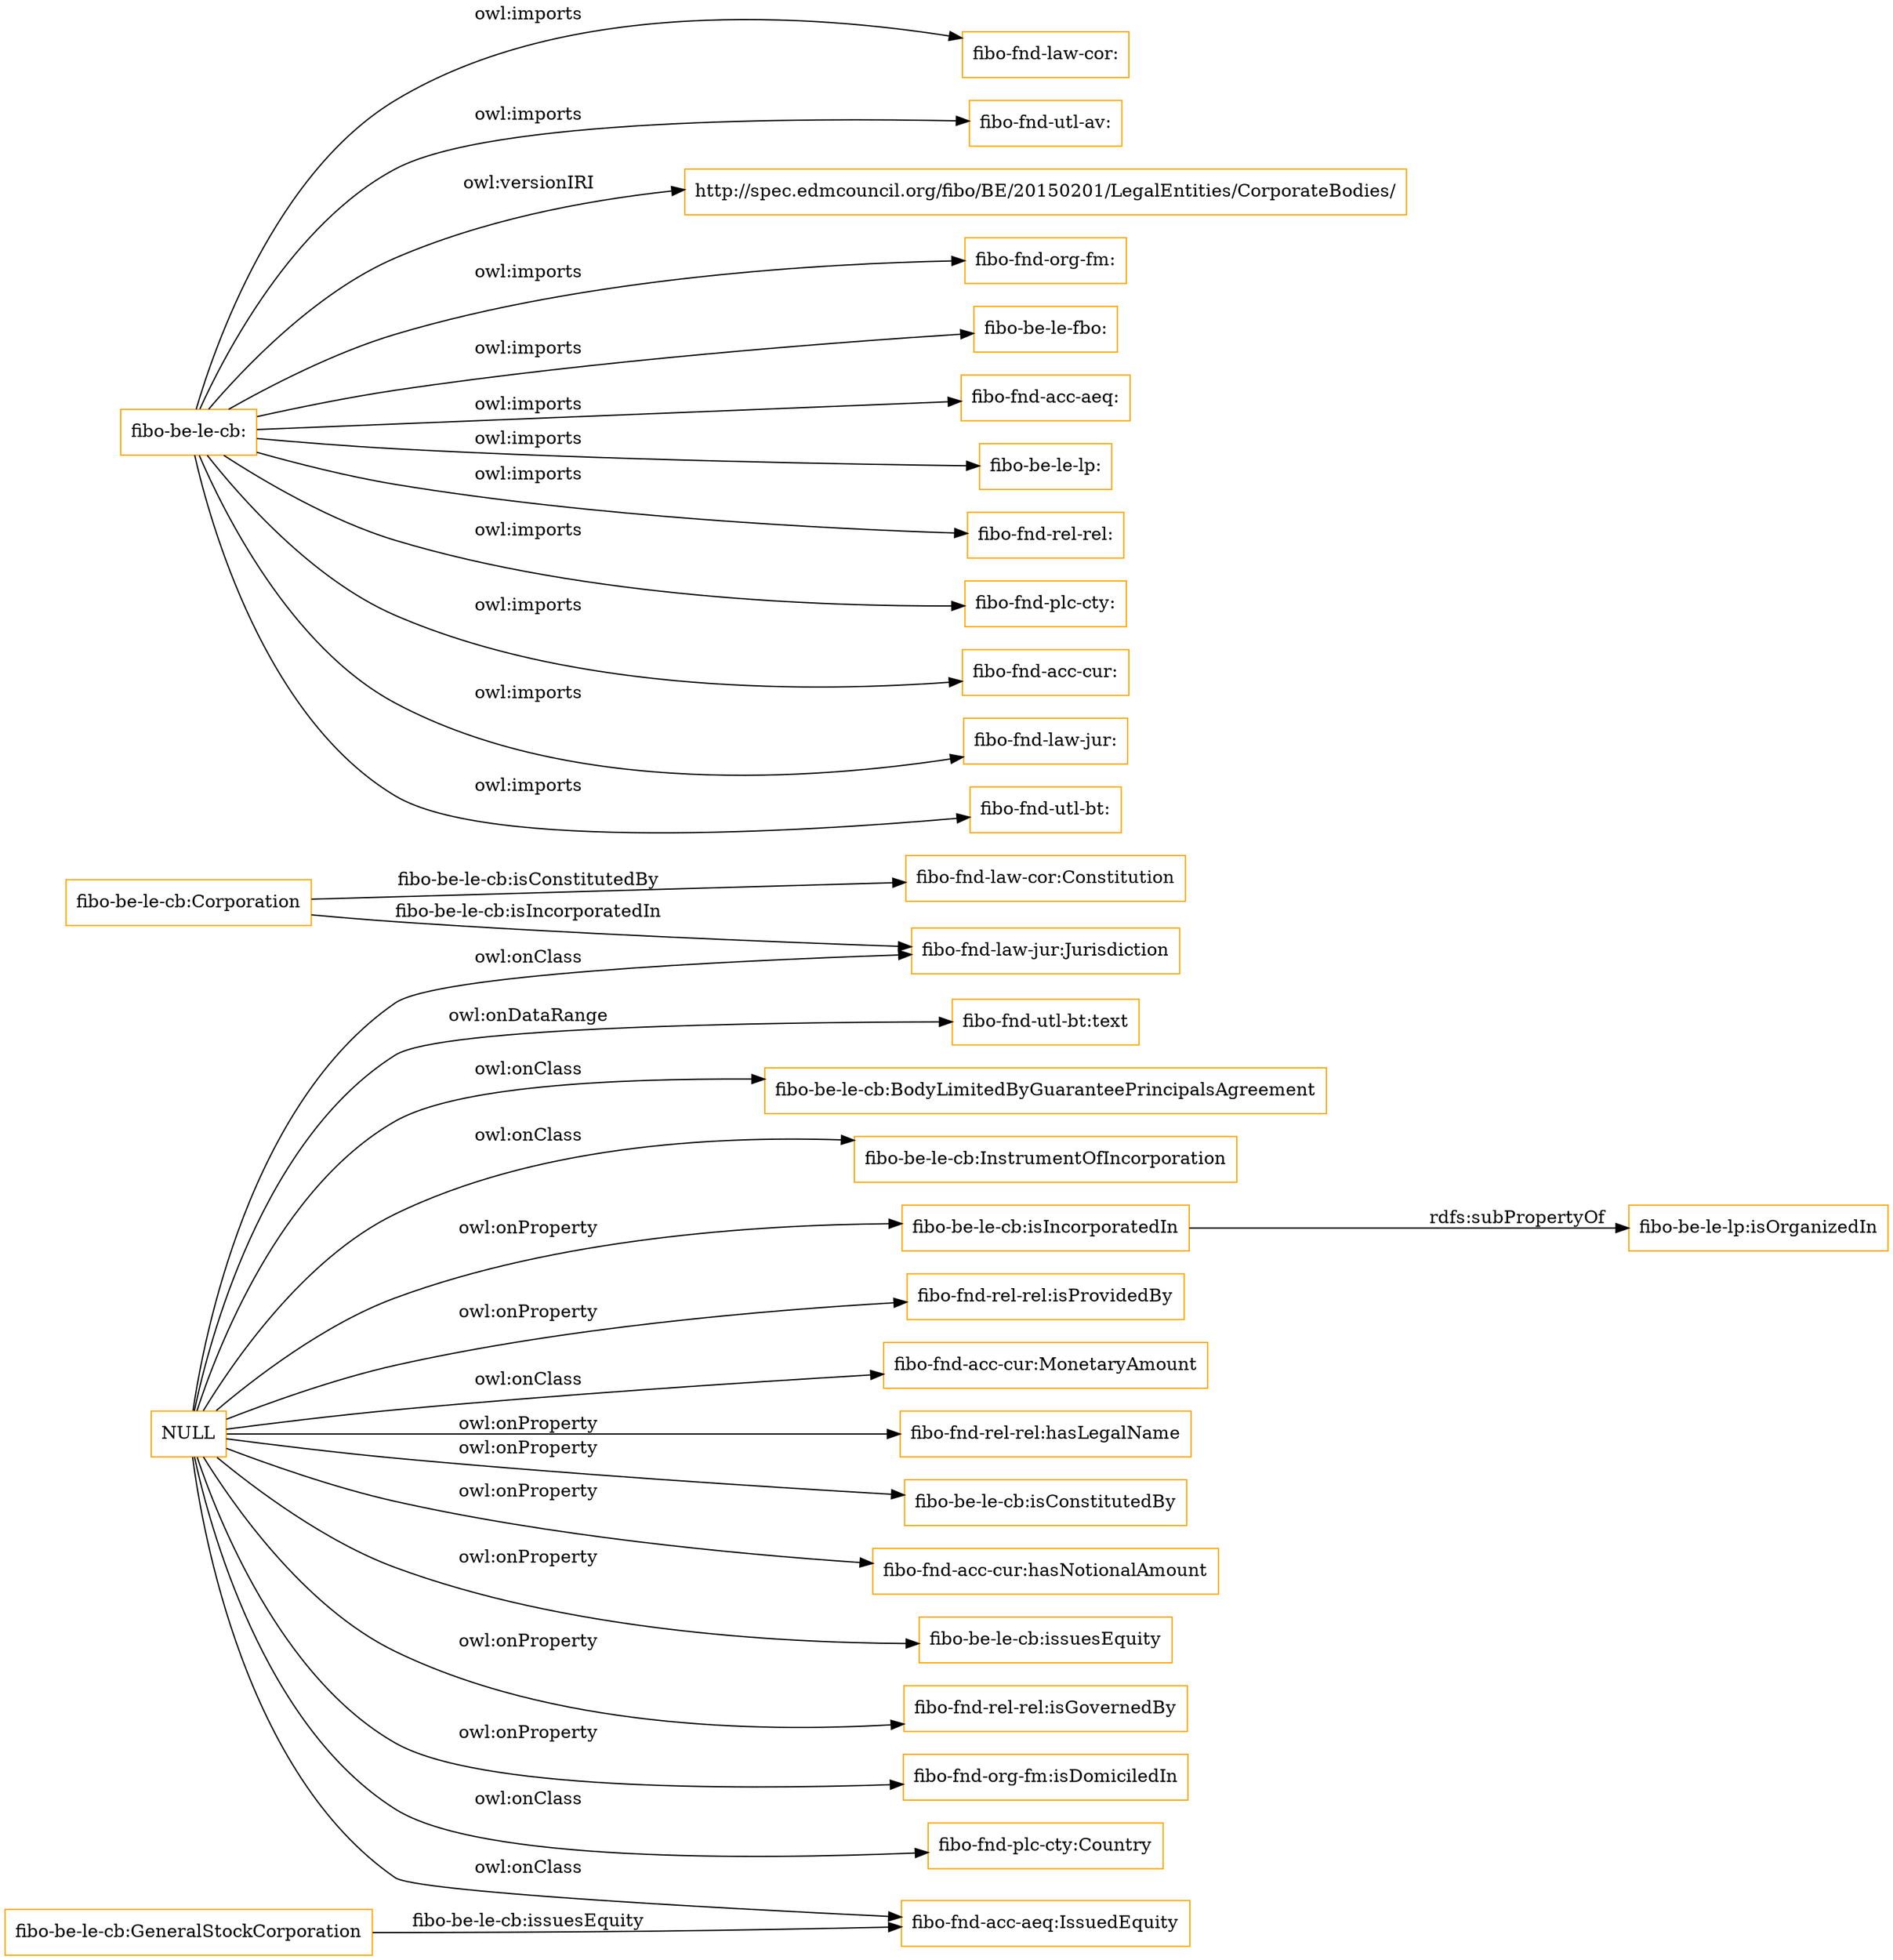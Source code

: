 digraph ar2dtool_diagram { 
rankdir=LR;
size="1501"
node [shape = rectangle, color="orange"]; "fibo-be-le-cb:BodyLimitedByGuaranteePrincipalsAgreement" "fibo-be-le-cb:InstrumentOfIncorporation" "fibo-be-le-cb:GeneralStockCorporation" "fibo-be-le-cb:Corporation" ; /*classes style*/
	"fibo-be-le-cb:isIncorporatedIn" -> "fibo-be-le-lp:isOrganizedIn" [ label = "rdfs:subPropertyOf" ];
	"fibo-be-le-cb:" -> "fibo-fnd-law-cor:" [ label = "owl:imports" ];
	"fibo-be-le-cb:" -> "fibo-fnd-utl-av:" [ label = "owl:imports" ];
	"fibo-be-le-cb:" -> "http://spec.edmcouncil.org/fibo/BE/20150201/LegalEntities/CorporateBodies/" [ label = "owl:versionIRI" ];
	"fibo-be-le-cb:" -> "fibo-fnd-org-fm:" [ label = "owl:imports" ];
	"fibo-be-le-cb:" -> "fibo-be-le-fbo:" [ label = "owl:imports" ];
	"fibo-be-le-cb:" -> "fibo-fnd-acc-aeq:" [ label = "owl:imports" ];
	"fibo-be-le-cb:" -> "fibo-be-le-lp:" [ label = "owl:imports" ];
	"fibo-be-le-cb:" -> "fibo-fnd-rel-rel:" [ label = "owl:imports" ];
	"fibo-be-le-cb:" -> "fibo-fnd-plc-cty:" [ label = "owl:imports" ];
	"fibo-be-le-cb:" -> "fibo-fnd-acc-cur:" [ label = "owl:imports" ];
	"fibo-be-le-cb:" -> "fibo-fnd-law-jur:" [ label = "owl:imports" ];
	"fibo-be-le-cb:" -> "fibo-fnd-utl-bt:" [ label = "owl:imports" ];
	"NULL" -> "fibo-be-le-cb:BodyLimitedByGuaranteePrincipalsAgreement" [ label = "owl:onClass" ];
	"NULL" -> "fibo-fnd-law-jur:Jurisdiction" [ label = "owl:onClass" ];
	"NULL" -> "fibo-fnd-rel-rel:hasLegalName" [ label = "owl:onProperty" ];
	"NULL" -> "fibo-be-le-cb:isConstitutedBy" [ label = "owl:onProperty" ];
	"NULL" -> "fibo-be-le-cb:InstrumentOfIncorporation" [ label = "owl:onClass" ];
	"NULL" -> "fibo-fnd-acc-cur:hasNotionalAmount" [ label = "owl:onProperty" ];
	"NULL" -> "fibo-be-le-cb:issuesEquity" [ label = "owl:onProperty" ];
	"NULL" -> "fibo-fnd-rel-rel:isGovernedBy" [ label = "owl:onProperty" ];
	"NULL" -> "fibo-fnd-org-fm:isDomiciledIn" [ label = "owl:onProperty" ];
	"NULL" -> "fibo-fnd-plc-cty:Country" [ label = "owl:onClass" ];
	"NULL" -> "fibo-fnd-acc-aeq:IssuedEquity" [ label = "owl:onClass" ];
	"NULL" -> "fibo-be-le-cb:isIncorporatedIn" [ label = "owl:onProperty" ];
	"NULL" -> "fibo-fnd-utl-bt:text" [ label = "owl:onDataRange" ];
	"NULL" -> "fibo-fnd-rel-rel:isProvidedBy" [ label = "owl:onProperty" ];
	"NULL" -> "fibo-fnd-acc-cur:MonetaryAmount" [ label = "owl:onClass" ];
	"fibo-be-le-cb:Corporation" -> "fibo-fnd-law-cor:Constitution" [ label = "fibo-be-le-cb:isConstitutedBy" ];
	"fibo-be-le-cb:GeneralStockCorporation" -> "fibo-fnd-acc-aeq:IssuedEquity" [ label = "fibo-be-le-cb:issuesEquity" ];
	"fibo-be-le-cb:Corporation" -> "fibo-fnd-law-jur:Jurisdiction" [ label = "fibo-be-le-cb:isIncorporatedIn" ];

}
